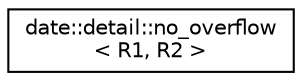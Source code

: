 digraph "Graphical Class Hierarchy"
{
 // LATEX_PDF_SIZE
  edge [fontname="Helvetica",fontsize="10",labelfontname="Helvetica",labelfontsize="10"];
  node [fontname="Helvetica",fontsize="10",shape=record];
  rankdir="LR";
  Node0 [label="date::detail::no_overflow\l\< R1, R2 \>",height=0.2,width=0.4,color="black", fillcolor="white", style="filled",URL="$structdate_1_1detail_1_1no__overflow.html",tooltip=" "];
}

